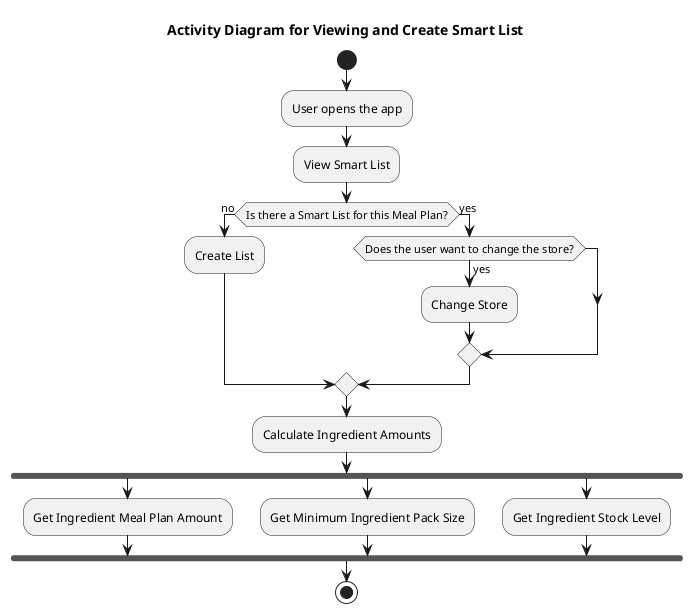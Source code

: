 @startuml 
title Activity Diagram for Viewing and Create Smart List

start

:User opens the app;
:View Smart List;

if (Is there a Smart List for this Meal Plan?) then (no)
  :Create List;
else (yes)
  if (Does the user want to change the store?) then (yes)
    :Change Store;
  endif
endif

:Calculate Ingredient Amounts;

fork
  :Get Ingredient Meal Plan Amount;
fork again
  :Get Minimum Ingredient Pack Size;
fork again
  :Get Ingredient Stock Level;
endfork

stop

@enduml
